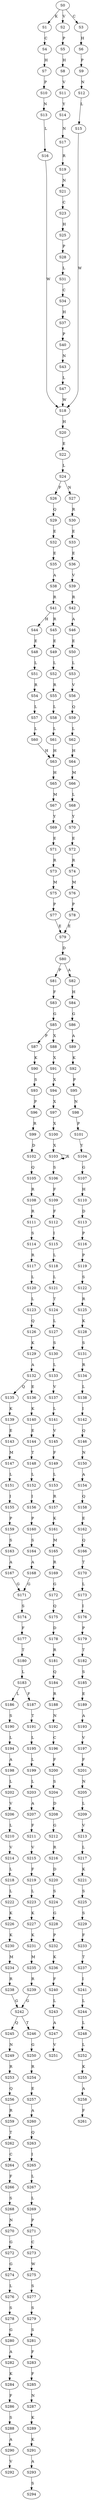 strict digraph  {
	S0 -> S1 [ label = K ];
	S0 -> S2 [ label = V ];
	S0 -> S3 [ label = C ];
	S1 -> S4 [ label = C ];
	S2 -> S5 [ label = P ];
	S3 -> S6 [ label = H ];
	S4 -> S7 [ label = H ];
	S5 -> S8 [ label = H ];
	S6 -> S9 [ label = P ];
	S7 -> S10 [ label = P ];
	S8 -> S11 [ label = V ];
	S9 -> S12 [ label = N ];
	S10 -> S13 [ label = N ];
	S11 -> S14 [ label = Y ];
	S12 -> S15 [ label = L ];
	S13 -> S16 [ label = L ];
	S14 -> S17 [ label = N ];
	S15 -> S18 [ label = W ];
	S16 -> S18 [ label = W ];
	S17 -> S19 [ label = R ];
	S18 -> S20 [ label = H ];
	S19 -> S21 [ label = N ];
	S20 -> S22 [ label = E ];
	S21 -> S23 [ label = C ];
	S22 -> S24 [ label = L ];
	S23 -> S25 [ label = H ];
	S24 -> S26 [ label = F ];
	S24 -> S27 [ label = N ];
	S25 -> S28 [ label = P ];
	S26 -> S29 [ label = Q ];
	S27 -> S30 [ label = R ];
	S28 -> S31 [ label = L ];
	S29 -> S32 [ label = E ];
	S30 -> S33 [ label = E ];
	S31 -> S34 [ label = C ];
	S32 -> S35 [ label = E ];
	S33 -> S36 [ label = E ];
	S34 -> S37 [ label = H ];
	S35 -> S38 [ label = A ];
	S36 -> S39 [ label = V ];
	S37 -> S40 [ label = P ];
	S38 -> S41 [ label = R ];
	S39 -> S42 [ label = R ];
	S40 -> S43 [ label = N ];
	S41 -> S44 [ label = H ];
	S41 -> S45 [ label = R ];
	S42 -> S46 [ label = A ];
	S43 -> S47 [ label = L ];
	S44 -> S48 [ label = E ];
	S45 -> S49 [ label = E ];
	S46 -> S50 [ label = E ];
	S47 -> S18 [ label = W ];
	S48 -> S51 [ label = L ];
	S49 -> S52 [ label = L ];
	S50 -> S53 [ label = L ];
	S51 -> S54 [ label = R ];
	S52 -> S55 [ label = R ];
	S53 -> S56 [ label = V ];
	S54 -> S57 [ label = L ];
	S55 -> S58 [ label = L ];
	S56 -> S59 [ label = Q ];
	S57 -> S60 [ label = L ];
	S58 -> S61 [ label = L ];
	S59 -> S62 [ label = L ];
	S60 -> S63 [ label = H ];
	S61 -> S63 [ label = H ];
	S62 -> S64 [ label = H ];
	S63 -> S65 [ label = H ];
	S64 -> S66 [ label = M ];
	S65 -> S67 [ label = M ];
	S66 -> S68 [ label = L ];
	S67 -> S69 [ label = Y ];
	S68 -> S70 [ label = Y ];
	S69 -> S71 [ label = E ];
	S70 -> S72 [ label = E ];
	S71 -> S73 [ label = R ];
	S72 -> S74 [ label = R ];
	S73 -> S75 [ label = M ];
	S74 -> S76 [ label = M ];
	S75 -> S77 [ label = P ];
	S76 -> S78 [ label = P ];
	S77 -> S79 [ label = E ];
	S78 -> S79 [ label = E ];
	S79 -> S80 [ label = D ];
	S80 -> S81 [ label = P ];
	S80 -> S82 [ label = A ];
	S81 -> S83 [ label = F ];
	S82 -> S84 [ label = H ];
	S83 -> S85 [ label = G ];
	S84 -> S86 [ label = G ];
	S85 -> S87 [ label = P ];
	S85 -> S88 [ label = X ];
	S86 -> S89 [ label = A ];
	S87 -> S90 [ label = K ];
	S88 -> S91 [ label = X ];
	S89 -> S92 [ label = K ];
	S90 -> S93 [ label = S ];
	S91 -> S94 [ label = X ];
	S92 -> S95 [ label = P ];
	S93 -> S96 [ label = P ];
	S94 -> S97 [ label = X ];
	S95 -> S98 [ label = N ];
	S96 -> S99 [ label = R ];
	S97 -> S100 [ label = X ];
	S98 -> S101 [ label = P ];
	S99 -> S102 [ label = D ];
	S100 -> S103 [ label = X ];
	S101 -> S104 [ label = Y ];
	S102 -> S105 [ label = Q ];
	S103 -> S106 [ label = S ];
	S103 -> S103 [ label = X ];
	S104 -> S107 [ label = G ];
	S105 -> S108 [ label = R ];
	S106 -> S109 [ label = F ];
	S107 -> S110 [ label = H ];
	S108 -> S111 [ label = R ];
	S109 -> S112 [ label = F ];
	S110 -> S113 [ label = D ];
	S111 -> S114 [ label = S ];
	S112 -> S115 [ label = I ];
	S113 -> S116 [ label = P ];
	S114 -> S117 [ label = R ];
	S115 -> S118 [ label = L ];
	S116 -> S119 [ label = P ];
	S117 -> S120 [ label = L ];
	S118 -> S121 [ label = L ];
	S119 -> S122 [ label = S ];
	S120 -> S123 [ label = L ];
	S121 -> S124 [ label = T ];
	S122 -> S125 [ label = R ];
	S123 -> S126 [ label = Q ];
	S124 -> S127 [ label = L ];
	S125 -> S128 [ label = K ];
	S126 -> S129 [ label = K ];
	S127 -> S130 [ label = S ];
	S128 -> S131 [ label = S ];
	S129 -> S132 [ label = A ];
	S130 -> S133 [ label = L ];
	S131 -> S134 [ label = R ];
	S132 -> S135 [ label = Q ];
	S132 -> S136 [ label = E ];
	S133 -> S137 [ label = V ];
	S134 -> S138 [ label = L ];
	S135 -> S139 [ label = K ];
	S136 -> S140 [ label = K ];
	S137 -> S141 [ label = L ];
	S138 -> S142 [ label = I ];
	S139 -> S143 [ label = E ];
	S140 -> S144 [ label = E ];
	S141 -> S145 [ label = V ];
	S142 -> S146 [ label = Q ];
	S143 -> S147 [ label = M ];
	S144 -> S148 [ label = T ];
	S145 -> S149 [ label = F ];
	S146 -> S150 [ label = N ];
	S147 -> S151 [ label = L ];
	S148 -> S152 [ label = L ];
	S149 -> S153 [ label = L ];
	S150 -> S154 [ label = A ];
	S151 -> S155 [ label = I ];
	S152 -> S156 [ label = I ];
	S153 -> S157 [ label = R ];
	S154 -> S158 [ label = Q ];
	S155 -> S159 [ label = P ];
	S156 -> S160 [ label = P ];
	S157 -> S161 [ label = K ];
	S158 -> S162 [ label = E ];
	S159 -> S163 [ label = S ];
	S160 -> S164 [ label = S ];
	S161 -> S165 [ label = M ];
	S162 -> S166 [ label = Q ];
	S163 -> S167 [ label = A ];
	S164 -> S168 [ label = A ];
	S165 -> S169 [ label = R ];
	S166 -> S170 [ label = T ];
	S167 -> S171 [ label = G ];
	S168 -> S171 [ label = G ];
	S169 -> S172 [ label = G ];
	S170 -> S173 [ label = L ];
	S171 -> S174 [ label = S ];
	S172 -> S175 [ label = Q ];
	S173 -> S176 [ label = I ];
	S174 -> S177 [ label = F ];
	S175 -> S178 [ label = D ];
	S176 -> S179 [ label = P ];
	S177 -> S180 [ label = T ];
	S178 -> S181 [ label = R ];
	S179 -> S182 [ label = T ];
	S180 -> S183 [ label = L ];
	S181 -> S184 [ label = Q ];
	S182 -> S185 [ label = S ];
	S183 -> S186 [ label = L ];
	S183 -> S187 [ label = F ];
	S184 -> S188 [ label = R ];
	S185 -> S189 [ label = E ];
	S186 -> S190 [ label = S ];
	S187 -> S191 [ label = T ];
	S188 -> S192 [ label = N ];
	S189 -> S193 [ label = A ];
	S190 -> S194 [ label = L ];
	S191 -> S195 [ label = L ];
	S192 -> S196 [ label = C ];
	S193 -> S197 [ label = V ];
	S194 -> S198 [ label = A ];
	S195 -> S199 [ label = L ];
	S196 -> S200 [ label = F ];
	S197 -> S201 [ label = F ];
	S198 -> S202 [ label = L ];
	S199 -> S203 [ label = L ];
	S200 -> S204 [ label = S ];
	S201 -> S205 [ label = N ];
	S202 -> S206 [ label = V ];
	S203 -> S207 [ label = A ];
	S204 -> S208 [ label = D ];
	S205 -> S209 [ label = L ];
	S206 -> S210 [ label = L ];
	S207 -> S211 [ label = F ];
	S208 -> S212 [ label = G ];
	S209 -> S213 [ label = V ];
	S210 -> S214 [ label = V ];
	S211 -> S215 [ label = V ];
	S212 -> S216 [ label = R ];
	S213 -> S217 [ label = L ];
	S214 -> S218 [ label = L ];
	S215 -> S219 [ label = F ];
	S216 -> S220 [ label = D ];
	S217 -> S221 [ label = K ];
	S218 -> S222 [ label = L ];
	S219 -> S223 [ label = L ];
	S220 -> S224 [ label = S ];
	S221 -> S225 [ label = S ];
	S222 -> S226 [ label = K ];
	S223 -> S227 [ label = K ];
	S224 -> S228 [ label = G ];
	S225 -> S229 [ label = S ];
	S226 -> S230 [ label = K ];
	S227 -> S231 [ label = K ];
	S228 -> S232 [ label = P ];
	S229 -> S233 [ label = F ];
	S230 -> S234 [ label = M ];
	S231 -> S235 [ label = M ];
	S232 -> S236 [ label = K ];
	S233 -> S237 [ label = T ];
	S234 -> S238 [ label = R ];
	S235 -> S239 [ label = R ];
	S236 -> S240 [ label = F ];
	S237 -> S241 [ label = I ];
	S238 -> S242 [ label = G ];
	S239 -> S242 [ label = G ];
	S240 -> S243 [ label = L ];
	S241 -> S244 [ label = L ];
	S242 -> S245 [ label = Q ];
	S242 -> S246 [ label = T ];
	S243 -> S247 [ label = A ];
	S244 -> S248 [ label = L ];
	S245 -> S249 [ label = N ];
	S246 -> S250 [ label = G ];
	S247 -> S251 [ label = V ];
	S248 -> S252 [ label = L ];
	S249 -> S253 [ label = R ];
	S250 -> S254 [ label = R ];
	S252 -> S255 [ label = K ];
	S253 -> S256 [ label = Q ];
	S254 -> S257 [ label = E ];
	S255 -> S258 [ label = A ];
	S256 -> S259 [ label = R ];
	S257 -> S260 [ label = A ];
	S258 -> S261 [ label = F ];
	S259 -> S262 [ label = T ];
	S260 -> S263 [ label = Q ];
	S262 -> S264 [ label = C ];
	S263 -> S265 [ label = I ];
	S264 -> S266 [ label = F ];
	S265 -> S267 [ label = L ];
	S266 -> S268 [ label = S ];
	S267 -> S269 [ label = L ];
	S268 -> S270 [ label = N ];
	S269 -> S271 [ label = P ];
	S270 -> S272 [ label = G ];
	S271 -> S273 [ label = C ];
	S272 -> S274 [ label = G ];
	S273 -> S275 [ label = W ];
	S274 -> S276 [ label = L ];
	S275 -> S277 [ label = S ];
	S276 -> S278 [ label = S ];
	S277 -> S279 [ label = S ];
	S278 -> S280 [ label = G ];
	S279 -> S281 [ label = S ];
	S280 -> S282 [ label = A ];
	S281 -> S283 [ label = F ];
	S282 -> S284 [ label = K ];
	S283 -> S285 [ label = F ];
	S284 -> S286 [ label = F ];
	S285 -> S287 [ label = N ];
	S286 -> S288 [ label = S ];
	S287 -> S289 [ label = K ];
	S288 -> S290 [ label = A ];
	S289 -> S291 [ label = K ];
	S290 -> S292 [ label = V ];
	S291 -> S293 [ label = A ];
	S293 -> S294 [ label = S ];
}
